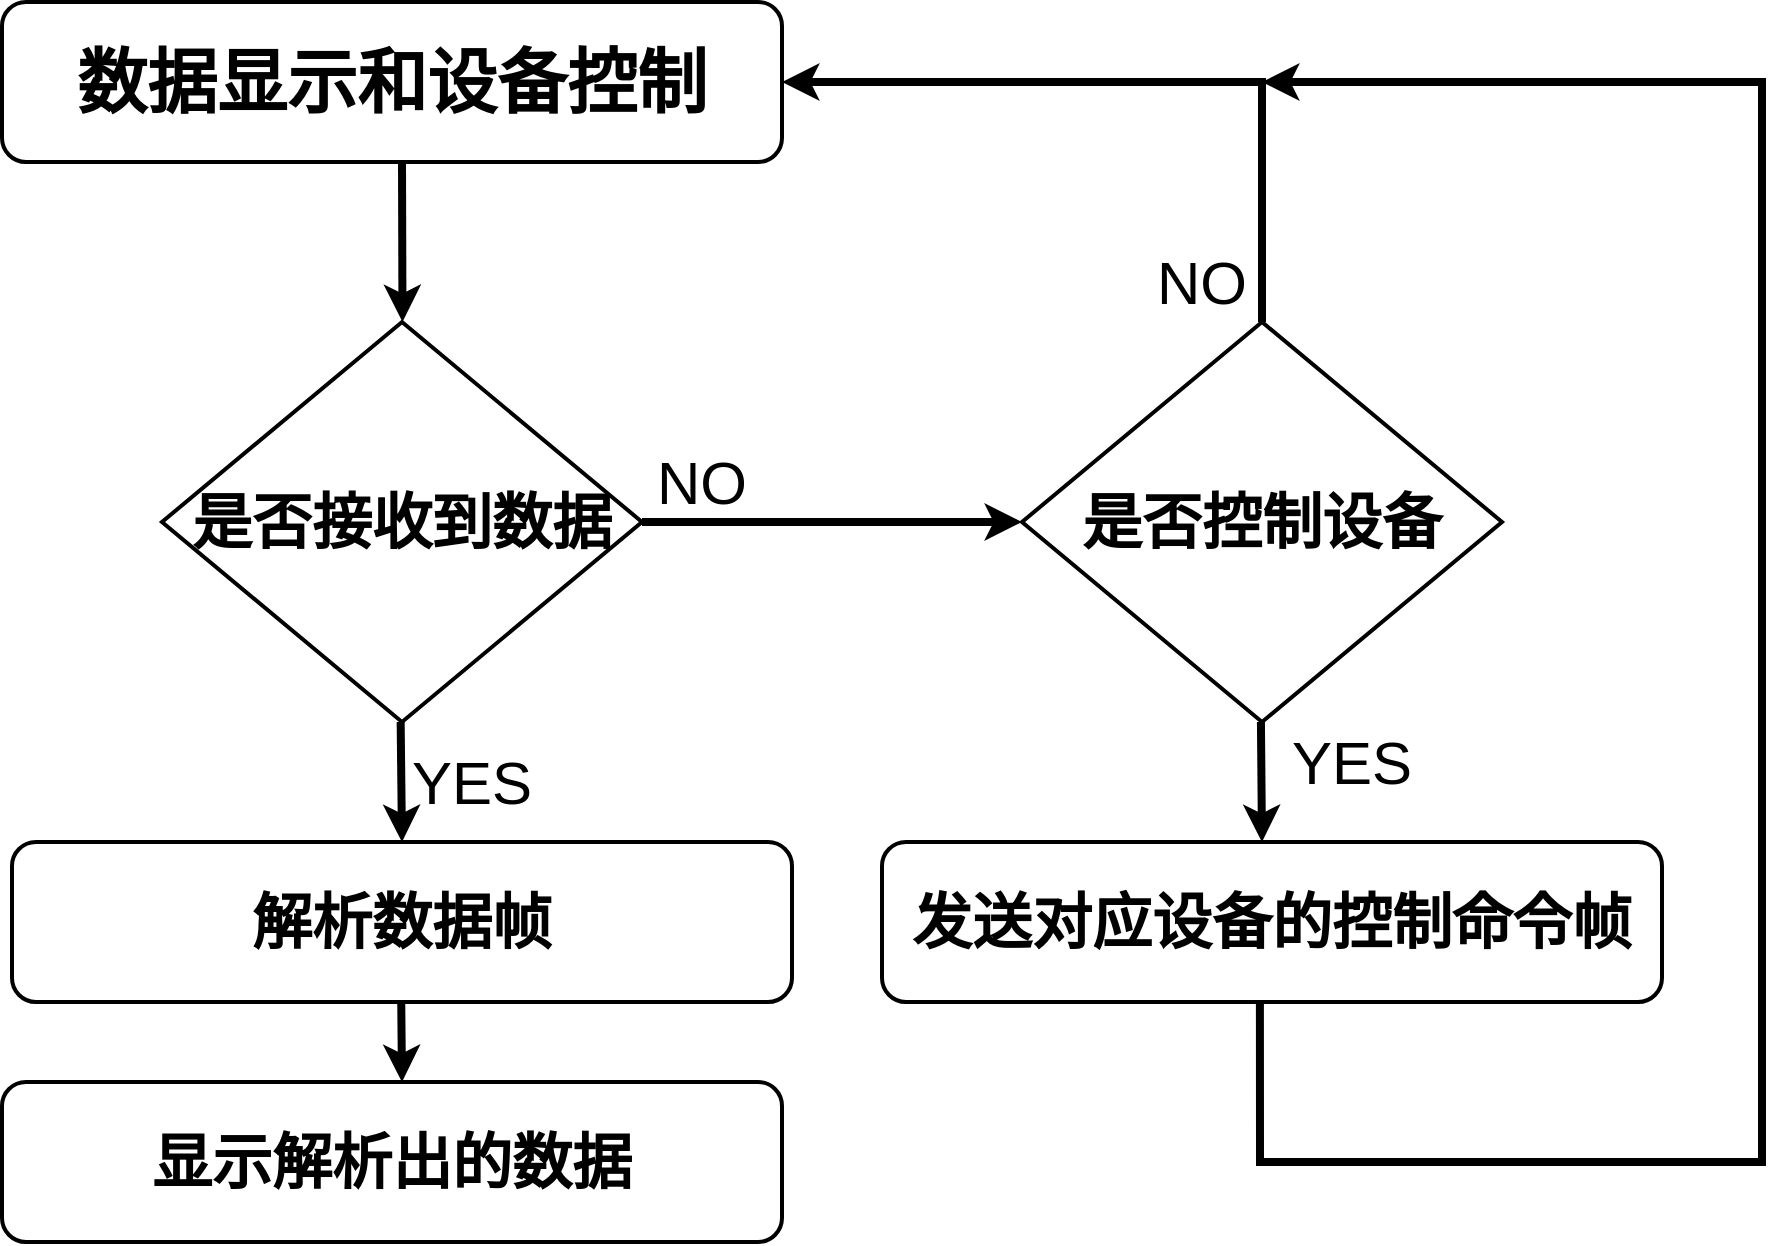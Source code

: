 <mxfile version="24.6.1" type="device">
  <diagram name="第 1 页" id="rmqq8TmokvvYZMn-CiDD">
    <mxGraphModel dx="1793" dy="1045" grid="1" gridSize="10" guides="1" tooltips="1" connect="1" arrows="1" fold="1" page="1" pageScale="1" pageWidth="3300" pageHeight="2339" math="0" shadow="0">
      <root>
        <mxCell id="0" />
        <mxCell id="1" parent="0" />
        <mxCell id="MOuZTUJ6_OInzcyN9qxU-27" value="&lt;b style=&quot;font-size: 35px;&quot;&gt;数据显示和设备控制&lt;/b&gt;" style="rounded=1;whiteSpace=wrap;html=1;strokeWidth=2;" vertex="1" parent="1">
          <mxGeometry x="1130" y="670" width="390" height="80" as="geometry" />
        </mxCell>
        <mxCell id="MOuZTUJ6_OInzcyN9qxU-28" value="" style="endArrow=classic;html=1;rounded=0;strokeWidth=4;entryX=0.5;entryY=0;entryDx=0;entryDy=0;" edge="1" parent="1">
          <mxGeometry width="50" height="50" relative="1" as="geometry">
            <mxPoint x="1330" y="750" as="sourcePoint" />
            <mxPoint x="1330.24" y="830" as="targetPoint" />
          </mxGeometry>
        </mxCell>
        <mxCell id="MOuZTUJ6_OInzcyN9qxU-29" value="&lt;font style=&quot;font-size: 30px;&quot;&gt;&lt;b&gt;是否接收到数据&lt;/b&gt;&lt;/font&gt;" style="rhombus;whiteSpace=wrap;html=1;strokeWidth=2;" vertex="1" parent="1">
          <mxGeometry x="1210" y="830" width="240" height="200" as="geometry" />
        </mxCell>
        <mxCell id="MOuZTUJ6_OInzcyN9qxU-30" value="&lt;span style=&quot;font-size: 30px;&quot;&gt;&lt;b&gt;解析数据帧&lt;/b&gt;&lt;/span&gt;" style="rounded=1;whiteSpace=wrap;html=1;strokeWidth=2;" vertex="1" parent="1">
          <mxGeometry x="1135" y="1090" width="390" height="80" as="geometry" />
        </mxCell>
        <mxCell id="MOuZTUJ6_OInzcyN9qxU-31" value="" style="endArrow=classic;html=1;rounded=0;strokeWidth=4;" edge="1" parent="1">
          <mxGeometry width="50" height="50" relative="1" as="geometry">
            <mxPoint x="1329.33" y="1030" as="sourcePoint" />
            <mxPoint x="1330" y="1090" as="targetPoint" />
          </mxGeometry>
        </mxCell>
        <mxCell id="MOuZTUJ6_OInzcyN9qxU-32" value="&lt;font style=&quot;font-size: 30px;&quot;&gt;YES&lt;/font&gt;" style="text;html=1;align=center;verticalAlign=middle;whiteSpace=wrap;rounded=0;" vertex="1" parent="1">
          <mxGeometry x="1320" y="1040" width="90" height="40" as="geometry" />
        </mxCell>
        <mxCell id="MOuZTUJ6_OInzcyN9qxU-33" value="" style="endArrow=classic;html=1;rounded=0;strokeWidth=4;" edge="1" parent="1">
          <mxGeometry width="50" height="50" relative="1" as="geometry">
            <mxPoint x="1329.62" y="1170" as="sourcePoint" />
            <mxPoint x="1330" y="1210" as="targetPoint" />
          </mxGeometry>
        </mxCell>
        <mxCell id="MOuZTUJ6_OInzcyN9qxU-34" value="&lt;span style=&quot;font-size: 30px;&quot;&gt;&lt;b&gt;显示解析出的数据&lt;/b&gt;&lt;/span&gt;" style="rounded=1;whiteSpace=wrap;html=1;strokeWidth=2;" vertex="1" parent="1">
          <mxGeometry x="1130" y="1210" width="390" height="80" as="geometry" />
        </mxCell>
        <mxCell id="MOuZTUJ6_OInzcyN9qxU-37" value="" style="endArrow=classic;html=1;rounded=0;strokeWidth=4;entryX=0;entryY=0.5;entryDx=0;entryDy=0;" edge="1" parent="1" target="MOuZTUJ6_OInzcyN9qxU-39">
          <mxGeometry width="50" height="50" relative="1" as="geometry">
            <mxPoint x="1450" y="930" as="sourcePoint" />
            <mxPoint x="1570" y="930" as="targetPoint" />
          </mxGeometry>
        </mxCell>
        <mxCell id="MOuZTUJ6_OInzcyN9qxU-38" value="&lt;font style=&quot;font-size: 30px;&quot;&gt;NO&lt;/font&gt;" style="text;html=1;align=center;verticalAlign=middle;whiteSpace=wrap;rounded=0;" vertex="1" parent="1">
          <mxGeometry x="1450" y="890" width="60" height="40" as="geometry" />
        </mxCell>
        <mxCell id="MOuZTUJ6_OInzcyN9qxU-39" value="&lt;font style=&quot;font-size: 30px;&quot;&gt;&lt;b&gt;是否控制设备&lt;/b&gt;&lt;/font&gt;" style="rhombus;whiteSpace=wrap;html=1;strokeWidth=2;" vertex="1" parent="1">
          <mxGeometry x="1640" y="830" width="240" height="200" as="geometry" />
        </mxCell>
        <mxCell id="MOuZTUJ6_OInzcyN9qxU-40" value="" style="endArrow=classic;html=1;rounded=0;strokeWidth=4;" edge="1" parent="1">
          <mxGeometry width="50" height="50" relative="1" as="geometry">
            <mxPoint x="1759.47" y="1030" as="sourcePoint" />
            <mxPoint x="1760" y="1090" as="targetPoint" />
          </mxGeometry>
        </mxCell>
        <mxCell id="MOuZTUJ6_OInzcyN9qxU-41" value="&lt;font style=&quot;font-size: 30px;&quot;&gt;YES&lt;/font&gt;" style="text;html=1;align=center;verticalAlign=middle;whiteSpace=wrap;rounded=0;" vertex="1" parent="1">
          <mxGeometry x="1760" y="1030" width="90" height="40" as="geometry" />
        </mxCell>
        <mxCell id="MOuZTUJ6_OInzcyN9qxU-42" value="&lt;span style=&quot;font-size: 30px;&quot;&gt;&lt;b&gt;发送对应设备的控制命令帧&lt;/b&gt;&lt;/span&gt;" style="rounded=1;whiteSpace=wrap;html=1;strokeWidth=2;" vertex="1" parent="1">
          <mxGeometry x="1570" y="1090" width="390" height="80" as="geometry" />
        </mxCell>
        <mxCell id="MOuZTUJ6_OInzcyN9qxU-43" value="" style="endArrow=classic;html=1;rounded=0;strokeWidth=4;" edge="1" parent="1">
          <mxGeometry width="50" height="50" relative="1" as="geometry">
            <mxPoint x="1758.95" y="1170" as="sourcePoint" />
            <mxPoint x="1760" y="710" as="targetPoint" />
            <Array as="points">
              <mxPoint x="1759" y="1250" />
              <mxPoint x="2010" y="1250" />
              <mxPoint x="2010" y="710" />
            </Array>
          </mxGeometry>
        </mxCell>
        <mxCell id="MOuZTUJ6_OInzcyN9qxU-44" value="" style="endArrow=classic;html=1;rounded=0;strokeWidth=4;exitX=0.5;exitY=0;exitDx=0;exitDy=0;entryX=1;entryY=0.5;entryDx=0;entryDy=0;" edge="1" parent="1" source="MOuZTUJ6_OInzcyN9qxU-39" target="MOuZTUJ6_OInzcyN9qxU-27">
          <mxGeometry width="50" height="50" relative="1" as="geometry">
            <mxPoint x="1880" y="750" as="sourcePoint" />
            <mxPoint x="1760" y="690" as="targetPoint" />
            <Array as="points">
              <mxPoint x="1760" y="710" />
            </Array>
          </mxGeometry>
        </mxCell>
        <mxCell id="MOuZTUJ6_OInzcyN9qxU-45" value="&lt;font style=&quot;font-size: 30px;&quot;&gt;NO&lt;/font&gt;" style="text;html=1;align=center;verticalAlign=middle;whiteSpace=wrap;rounded=0;" vertex="1" parent="1">
          <mxGeometry x="1700" y="790" width="60" height="40" as="geometry" />
        </mxCell>
      </root>
    </mxGraphModel>
  </diagram>
</mxfile>
